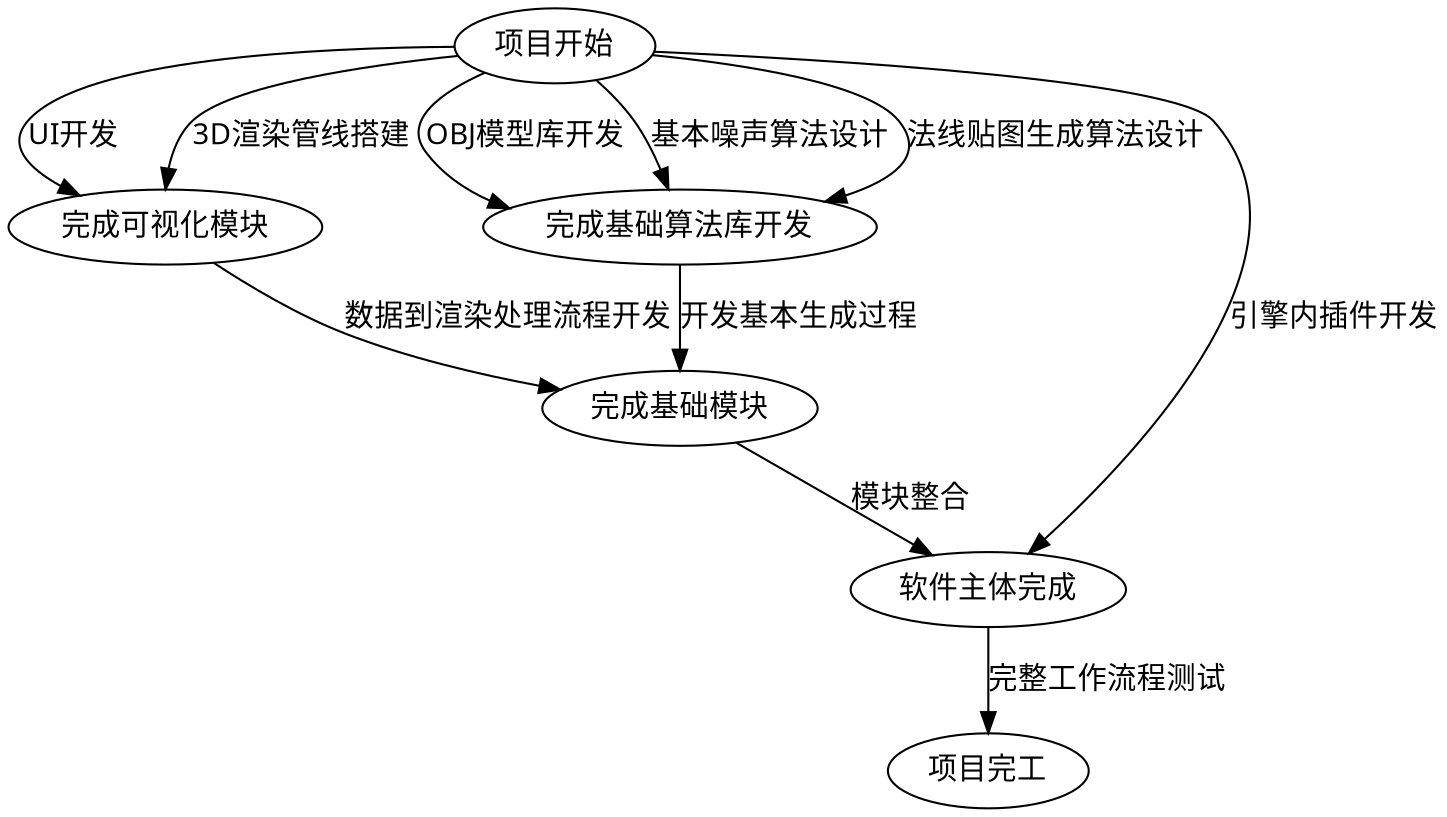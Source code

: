 digraph AOE2{
    node [ fontname = FangSong ]
    edge [ fontname = FangSong ]
    "完成可视化模块" -> "完成基础模块" [ label = "数据到渲染处理流程开发" ]
    "完成基础模块" -> "软件主体完成" [ label = "模块整合" ]
    "完成基础算法库开发" -> "完成基础模块" [ label = "开发基本生成过程" ]
    "软件主体完成" -> "项目完工" [ label = "完整工作流程测试" ]
    "项目开始" -> "完成基础算法库开发" [ label = "基本噪声算法设计" ]
    "项目开始" -> "完成基础算法库开发" [ label = "法线贴图生成算法设计" ]
    "项目开始" -> "完成基础算法库开发" [ label = "OBJ模型库开发" ]
    "项目开始" -> "完成可视化模块" [ label = "UI开发" ]
    "项目开始" -> "完成可视化模块" [ label = "3D渲染管线搭建" ]
    "项目开始" -> "软件主体完成" [ label = "引擎内插件开发" ]
}
